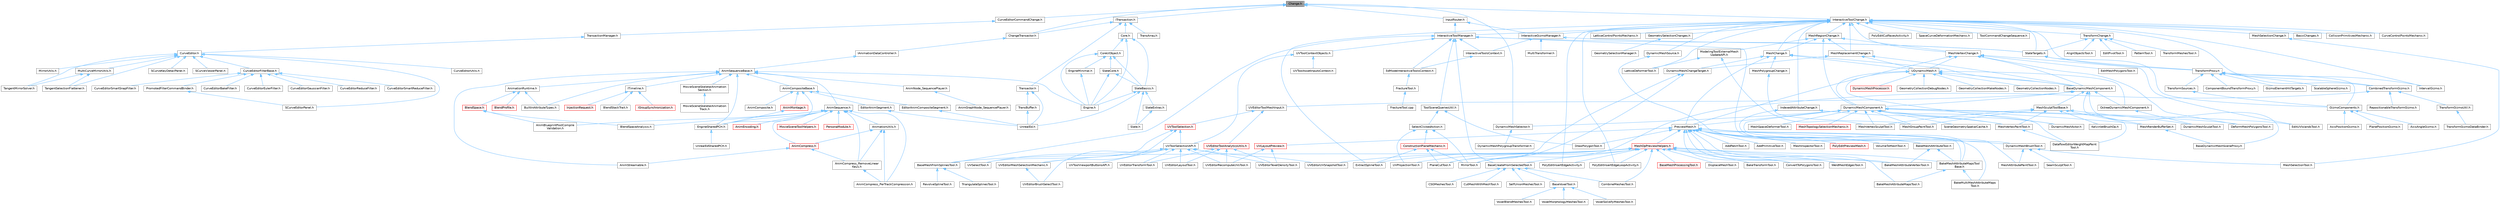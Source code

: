 digraph "Change.h"
{
 // INTERACTIVE_SVG=YES
 // LATEX_PDF_SIZE
  bgcolor="transparent";
  edge [fontname=Helvetica,fontsize=10,labelfontname=Helvetica,labelfontsize=10];
  node [fontname=Helvetica,fontsize=10,shape=box,height=0.2,width=0.4];
  Node1 [id="Node000001",label="Change.h",height=0.2,width=0.4,color="gray40", fillcolor="grey60", style="filled", fontcolor="black",tooltip=" "];
  Node1 -> Node2 [id="edge1_Node000001_Node000002",dir="back",color="steelblue1",style="solid",tooltip=" "];
  Node2 [id="Node000002",label="ChangeTransactor.h",height=0.2,width=0.4,color="grey40", fillcolor="white", style="filled",URL="$d6/da1/ChangeTransactor_8h.html",tooltip=" "];
  Node2 -> Node3 [id="edge2_Node000002_Node000003",dir="back",color="steelblue1",style="solid",tooltip=" "];
  Node3 [id="Node000003",label="IAnimationDataController.h",height=0.2,width=0.4,color="grey40", fillcolor="white", style="filled",URL="$df/d22/IAnimationDataController_8h.html",tooltip=" "];
  Node3 -> Node4 [id="edge3_Node000003_Node000004",dir="back",color="steelblue1",style="solid",tooltip=" "];
  Node4 [id="Node000004",label="AnimSequenceBase.h",height=0.2,width=0.4,color="grey40", fillcolor="white", style="filled",URL="$db/d58/AnimSequenceBase_8h.html",tooltip=" "];
  Node4 -> Node5 [id="edge4_Node000004_Node000005",dir="back",color="steelblue1",style="solid",tooltip=" "];
  Node5 [id="Node000005",label="AnimCompositeBase.h",height=0.2,width=0.4,color="grey40", fillcolor="white", style="filled",URL="$de/dc9/AnimCompositeBase_8h.html",tooltip=" "];
  Node5 -> Node6 [id="edge5_Node000005_Node000006",dir="back",color="steelblue1",style="solid",tooltip=" "];
  Node6 [id="Node000006",label="AnimComposite.h",height=0.2,width=0.4,color="grey40", fillcolor="white", style="filled",URL="$d9/d4e/AnimComposite_8h.html",tooltip=" "];
  Node5 -> Node7 [id="edge6_Node000005_Node000007",dir="back",color="steelblue1",style="solid",tooltip=" "];
  Node7 [id="Node000007",label="AnimMontage.h",height=0.2,width=0.4,color="red", fillcolor="#FFF0F0", style="filled",URL="$d2/da0/AnimMontage_8h.html",tooltip=" "];
  Node7 -> Node15 [id="edge7_Node000007_Node000015",dir="back",color="steelblue1",style="solid",tooltip=" "];
  Node15 [id="Node000015",label="EngineSharedPCH.h",height=0.2,width=0.4,color="grey40", fillcolor="white", style="filled",URL="$dc/dbb/EngineSharedPCH_8h.html",tooltip=" "];
  Node15 -> Node16 [id="edge8_Node000015_Node000016",dir="back",color="steelblue1",style="solid",tooltip=" "];
  Node16 [id="Node000016",label="UnrealEdSharedPCH.h",height=0.2,width=0.4,color="grey40", fillcolor="white", style="filled",URL="$d1/de6/UnrealEdSharedPCH_8h.html",tooltip=" "];
  Node5 -> Node17 [id="edge9_Node000005_Node000017",dir="back",color="steelblue1",style="solid",tooltip=" "];
  Node17 [id="Node000017",label="EditorAnimCompositeSegment.h",height=0.2,width=0.4,color="grey40", fillcolor="white", style="filled",URL="$d1/d66/EditorAnimCompositeSegment_8h.html",tooltip=" "];
  Node17 -> Node14 [id="edge10_Node000017_Node000014",dir="back",color="steelblue1",style="solid",tooltip=" "];
  Node14 [id="Node000014",label="UnrealEd.h",height=0.2,width=0.4,color="grey40", fillcolor="white", style="filled",URL="$d2/d5f/UnrealEd_8h.html",tooltip=" "];
  Node5 -> Node18 [id="edge11_Node000005_Node000018",dir="back",color="steelblue1",style="solid",tooltip=" "];
  Node18 [id="Node000018",label="EditorAnimSegment.h",height=0.2,width=0.4,color="grey40", fillcolor="white", style="filled",URL="$d1/d6d/EditorAnimSegment_8h.html",tooltip=" "];
  Node18 -> Node14 [id="edge12_Node000018_Node000014",dir="back",color="steelblue1",style="solid",tooltip=" "];
  Node5 -> Node15 [id="edge13_Node000005_Node000015",dir="back",color="steelblue1",style="solid",tooltip=" "];
  Node4 -> Node19 [id="edge14_Node000004_Node000019",dir="back",color="steelblue1",style="solid",tooltip=" "];
  Node19 [id="Node000019",label="AnimNode_SequencePlayer.h",height=0.2,width=0.4,color="grey40", fillcolor="white", style="filled",URL="$d6/d7e/AnimNode__SequencePlayer_8h.html",tooltip=" "];
  Node19 -> Node20 [id="edge15_Node000019_Node000020",dir="back",color="steelblue1",style="solid",tooltip=" "];
  Node20 [id="Node000020",label="AnimGraphNode_SequencePlayer.h",height=0.2,width=0.4,color="grey40", fillcolor="white", style="filled",URL="$d2/d91/AnimGraphNode__SequencePlayer_8h.html",tooltip=" "];
  Node4 -> Node21 [id="edge16_Node000004_Node000021",dir="back",color="steelblue1",style="solid",tooltip=" "];
  Node21 [id="Node000021",label="AnimSequence.h",height=0.2,width=0.4,color="grey40", fillcolor="white", style="filled",URL="$d0/d8a/AnimSequence_8h.html",tooltip=" "];
  Node21 -> Node22 [id="edge17_Node000021_Node000022",dir="back",color="steelblue1",style="solid",tooltip=" "];
  Node22 [id="Node000022",label="AnimBlueprintPostCompile\lValidation.h",height=0.2,width=0.4,color="grey40", fillcolor="white", style="filled",URL="$de/d1b/AnimBlueprintPostCompileValidation_8h.html",tooltip=" "];
  Node21 -> Node23 [id="edge18_Node000021_Node000023",dir="back",color="steelblue1",style="solid",tooltip=" "];
  Node23 [id="Node000023",label="AnimCompress.h",height=0.2,width=0.4,color="red", fillcolor="#FFF0F0", style="filled",URL="$dd/d6d/AnimCompress_8h.html",tooltip=" "];
  Node23 -> Node27 [id="edge19_Node000023_Node000027",dir="back",color="steelblue1",style="solid",tooltip=" "];
  Node27 [id="Node000027",label="AnimCompress_RemoveLinear\lKeys.h",height=0.2,width=0.4,color="grey40", fillcolor="white", style="filled",URL="$d1/d0a/AnimCompress__RemoveLinearKeys_8h.html",tooltip=" "];
  Node27 -> Node28 [id="edge20_Node000027_Node000028",dir="back",color="steelblue1",style="solid",tooltip=" "];
  Node28 [id="Node000028",label="AnimCompress_PerTrackCompression.h",height=0.2,width=0.4,color="grey40", fillcolor="white", style="filled",URL="$d1/d22/AnimCompress__PerTrackCompression_8h.html",tooltip=" "];
  Node23 -> Node30 [id="edge21_Node000023_Node000030",dir="back",color="steelblue1",style="solid",tooltip=" "];
  Node30 [id="Node000030",label="AnimStreamable.h",height=0.2,width=0.4,color="grey40", fillcolor="white", style="filled",URL="$d1/d46/AnimStreamable_8h.html",tooltip=" "];
  Node21 -> Node28 [id="edge22_Node000021_Node000028",dir="back",color="steelblue1",style="solid",tooltip=" "];
  Node21 -> Node27 [id="edge23_Node000021_Node000027",dir="back",color="steelblue1",style="solid",tooltip=" "];
  Node21 -> Node31 [id="edge24_Node000021_Node000031",dir="back",color="steelblue1",style="solid",tooltip=" "];
  Node31 [id="Node000031",label="AnimEncoding.h",height=0.2,width=0.4,color="red", fillcolor="#FFF0F0", style="filled",URL="$d9/dfd/AnimEncoding_8h.html",tooltip=" "];
  Node21 -> Node37 [id="edge25_Node000021_Node000037",dir="back",color="steelblue1",style="solid",tooltip=" "];
  Node37 [id="Node000037",label="AnimationUtils.h",height=0.2,width=0.4,color="grey40", fillcolor="white", style="filled",URL="$d6/db6/AnimationUtils_8h.html",tooltip=" "];
  Node37 -> Node23 [id="edge26_Node000037_Node000023",dir="back",color="steelblue1",style="solid",tooltip=" "];
  Node37 -> Node28 [id="edge27_Node000037_Node000028",dir="back",color="steelblue1",style="solid",tooltip=" "];
  Node37 -> Node27 [id="edge28_Node000037_Node000027",dir="back",color="steelblue1",style="solid",tooltip=" "];
  Node21 -> Node38 [id="edge29_Node000021_Node000038",dir="back",color="steelblue1",style="solid",tooltip=" "];
  Node38 [id="Node000038",label="BlendSpaceAnalysis.h",height=0.2,width=0.4,color="grey40", fillcolor="white", style="filled",URL="$d7/daf/BlendSpaceAnalysis_8h.html",tooltip=" "];
  Node21 -> Node15 [id="edge30_Node000021_Node000015",dir="back",color="steelblue1",style="solid",tooltip=" "];
  Node21 -> Node39 [id="edge31_Node000021_Node000039",dir="back",color="steelblue1",style="solid",tooltip=" "];
  Node39 [id="Node000039",label="MovieSceneToolHelpers.h",height=0.2,width=0.4,color="red", fillcolor="#FFF0F0", style="filled",URL="$d4/d0e/MovieSceneToolHelpers_8h.html",tooltip=" "];
  Node21 -> Node44 [id="edge32_Node000021_Node000044",dir="back",color="steelblue1",style="solid",tooltip=" "];
  Node44 [id="Node000044",label="PersonaModule.h",height=0.2,width=0.4,color="red", fillcolor="#FFF0F0", style="filled",URL="$de/d74/PersonaModule_8h.html",tooltip=" "];
  Node4 -> Node30 [id="edge33_Node000004_Node000030",dir="back",color="steelblue1",style="solid",tooltip=" "];
  Node4 -> Node46 [id="edge34_Node000004_Node000046",dir="back",color="steelblue1",style="solid",tooltip=" "];
  Node46 [id="Node000046",label="AnimationRuntime.h",height=0.2,width=0.4,color="grey40", fillcolor="white", style="filled",URL="$da/d93/AnimationRuntime_8h.html",tooltip=" "];
  Node46 -> Node47 [id="edge35_Node000046_Node000047",dir="back",color="steelblue1",style="solid",tooltip=" "];
  Node47 [id="Node000047",label="BlendProfile.h",height=0.2,width=0.4,color="red", fillcolor="#FFF0F0", style="filled",URL="$d6/d9c/BlendProfile_8h.html",tooltip=" "];
  Node46 -> Node158 [id="edge36_Node000046_Node000158",dir="back",color="steelblue1",style="solid",tooltip=" "];
  Node158 [id="Node000158",label="BlendSpace.h",height=0.2,width=0.4,color="red", fillcolor="#FFF0F0", style="filled",URL="$d7/d9b/BlendSpace_8h.html",tooltip=" "];
  Node158 -> Node22 [id="edge37_Node000158_Node000022",dir="back",color="steelblue1",style="solid",tooltip=" "];
  Node158 -> Node38 [id="edge38_Node000158_Node000038",dir="back",color="steelblue1",style="solid",tooltip=" "];
  Node46 -> Node162 [id="edge39_Node000046_Node000162",dir="back",color="steelblue1",style="solid",tooltip=" "];
  Node162 [id="Node000162",label="BuiltInAttributeTypes.h",height=0.2,width=0.4,color="grey40", fillcolor="white", style="filled",URL="$dc/dd0/BuiltInAttributeTypes_8h.html",tooltip=" "];
  Node4 -> Node162 [id="edge40_Node000004_Node000162",dir="back",color="steelblue1",style="solid",tooltip=" "];
  Node4 -> Node12 [id="edge41_Node000004_Node000012",dir="back",color="steelblue1",style="solid",tooltip=" "];
  Node12 [id="Node000012",label="Engine.h",height=0.2,width=0.4,color="grey40", fillcolor="white", style="filled",URL="$d1/d34/Public_2Engine_8h.html",tooltip=" "];
  Node4 -> Node15 [id="edge42_Node000004_Node000015",dir="back",color="steelblue1",style="solid",tooltip=" "];
  Node4 -> Node163 [id="edge43_Node000004_Node000163",dir="back",color="steelblue1",style="solid",tooltip=" "];
  Node163 [id="Node000163",label="ITimeline.h",height=0.2,width=0.4,color="grey40", fillcolor="white", style="filled",URL="$d9/d1c/ITimeline_8h.html",tooltip=" "];
  Node163 -> Node157 [id="edge44_Node000163_Node000157",dir="back",color="steelblue1",style="solid",tooltip=" "];
  Node157 [id="Node000157",label="BlendStackTrait.h",height=0.2,width=0.4,color="grey40", fillcolor="white", style="filled",URL="$dd/dc9/BlendStackTrait_8h.html",tooltip=" "];
  Node163 -> Node164 [id="edge45_Node000163_Node000164",dir="back",color="steelblue1",style="solid",tooltip=" "];
  Node164 [id="Node000164",label="IGroupSynchronization.h",height=0.2,width=0.4,color="red", fillcolor="#FFF0F0", style="filled",URL="$d0/dea/IGroupSynchronization_8h.html",tooltip=" "];
  Node163 -> Node166 [id="edge46_Node000163_Node000166",dir="back",color="steelblue1",style="solid",tooltip=" "];
  Node166 [id="Node000166",label="InjectionRequest.h",height=0.2,width=0.4,color="red", fillcolor="#FFF0F0", style="filled",URL="$df/d85/InjectionRequest_8h.html",tooltip=" "];
  Node4 -> Node170 [id="edge47_Node000004_Node000170",dir="back",color="steelblue1",style="solid",tooltip=" "];
  Node170 [id="Node000170",label="MovieSceneSkeletalAnimation\lSection.h",height=0.2,width=0.4,color="grey40", fillcolor="white", style="filled",URL="$de/d52/MovieSceneSkeletalAnimationSection_8h.html",tooltip=" "];
  Node170 -> Node171 [id="edge48_Node000170_Node000171",dir="back",color="steelblue1",style="solid",tooltip=" "];
  Node171 [id="Node000171",label="MovieSceneSkeletalAnimation\lTrack.h",height=0.2,width=0.4,color="grey40", fillcolor="white", style="filled",URL="$d1/dcb/MovieSceneSkeletalAnimationTrack_8h.html",tooltip=" "];
  Node1 -> Node172 [id="edge49_Node000001_Node000172",dir="back",color="steelblue1",style="solid",tooltip=" "];
  Node172 [id="Node000172",label="CurveEditorCommandChange.h",height=0.2,width=0.4,color="grey40", fillcolor="white", style="filled",URL="$d4/d4f/CurveEditorCommandChange_8h.html",tooltip=" "];
  Node172 -> Node173 [id="edge50_Node000172_Node000173",dir="back",color="steelblue1",style="solid",tooltip=" "];
  Node173 [id="Node000173",label="TransactionManager.h",height=0.2,width=0.4,color="grey40", fillcolor="white", style="filled",URL="$d0/dbd/TransactionManager_8h.html",tooltip=" "];
  Node173 -> Node174 [id="edge51_Node000173_Node000174",dir="back",color="steelblue1",style="solid",tooltip=" "];
  Node174 [id="Node000174",label="CurveEditor.h",height=0.2,width=0.4,color="grey40", fillcolor="white", style="filled",URL="$d1/d27/CurveEditor_8h.html",tooltip=" "];
  Node174 -> Node175 [id="edge52_Node000174_Node000175",dir="back",color="steelblue1",style="solid",tooltip=" "];
  Node175 [id="Node000175",label="CurveEditorFilterBase.h",height=0.2,width=0.4,color="grey40", fillcolor="white", style="filled",URL="$d9/d6a/CurveEditorFilterBase_8h.html",tooltip=" "];
  Node175 -> Node176 [id="edge53_Node000175_Node000176",dir="back",color="steelblue1",style="solid",tooltip=" "];
  Node176 [id="Node000176",label="CurveEditorBakeFilter.h",height=0.2,width=0.4,color="grey40", fillcolor="white", style="filled",URL="$dd/d47/CurveEditorBakeFilter_8h.html",tooltip=" "];
  Node175 -> Node177 [id="edge54_Node000175_Node000177",dir="back",color="steelblue1",style="solid",tooltip=" "];
  Node177 [id="Node000177",label="CurveEditorEulerFilter.h",height=0.2,width=0.4,color="grey40", fillcolor="white", style="filled",URL="$d1/d0e/CurveEditorEulerFilter_8h.html",tooltip=" "];
  Node175 -> Node178 [id="edge55_Node000175_Node000178",dir="back",color="steelblue1",style="solid",tooltip=" "];
  Node178 [id="Node000178",label="CurveEditorGaussianFilter.h",height=0.2,width=0.4,color="grey40", fillcolor="white", style="filled",URL="$d1/de6/CurveEditorGaussianFilter_8h.html",tooltip=" "];
  Node175 -> Node179 [id="edge56_Node000175_Node000179",dir="back",color="steelblue1",style="solid",tooltip=" "];
  Node179 [id="Node000179",label="CurveEditorReduceFilter.h",height=0.2,width=0.4,color="grey40", fillcolor="white", style="filled",URL="$d4/d9f/CurveEditorReduceFilter_8h.html",tooltip=" "];
  Node175 -> Node180 [id="edge57_Node000175_Node000180",dir="back",color="steelblue1",style="solid",tooltip=" "];
  Node180 [id="Node000180",label="CurveEditorSmartReduceFilter.h",height=0.2,width=0.4,color="grey40", fillcolor="white", style="filled",URL="$d9/d5a/CurveEditorSmartReduceFilter_8h.html",tooltip=" "];
  Node175 -> Node181 [id="edge58_Node000175_Node000181",dir="back",color="steelblue1",style="solid",tooltip=" "];
  Node181 [id="Node000181",label="CurveEditorSmartSnapFilter.h",height=0.2,width=0.4,color="grey40", fillcolor="white", style="filled",URL="$d1/dfb/CurveEditorSmartSnapFilter_8h.html",tooltip=" "];
  Node175 -> Node182 [id="edge59_Node000175_Node000182",dir="back",color="steelblue1",style="solid",tooltip=" "];
  Node182 [id="Node000182",label="PromotedFilterCommandBinder.h",height=0.2,width=0.4,color="grey40", fillcolor="white", style="filled",URL="$da/d3b/PromotedFilterCommandBinder_8h.html",tooltip=" "];
  Node182 -> Node183 [id="edge60_Node000182_Node000183",dir="back",color="steelblue1",style="solid",tooltip=" "];
  Node183 [id="Node000183",label="SCurveEditorPanel.h",height=0.2,width=0.4,color="grey40", fillcolor="white", style="filled",URL="$db/d60/SCurveEditorPanel_8h.html",tooltip=" "];
  Node174 -> Node184 [id="edge61_Node000174_Node000184",dir="back",color="steelblue1",style="solid",tooltip=" "];
  Node184 [id="Node000184",label="CurveEditorUtils.h",height=0.2,width=0.4,color="grey40", fillcolor="white", style="filled",URL="$d3/d81/CurveEditorUtils_8h.html",tooltip=" "];
  Node174 -> Node185 [id="edge62_Node000174_Node000185",dir="back",color="steelblue1",style="solid",tooltip=" "];
  Node185 [id="Node000185",label="MirrorUtils.h",height=0.2,width=0.4,color="grey40", fillcolor="white", style="filled",URL="$da/d75/MirrorUtils_8h.html",tooltip=" "];
  Node174 -> Node186 [id="edge63_Node000174_Node000186",dir="back",color="steelblue1",style="solid",tooltip=" "];
  Node186 [id="Node000186",label="MultiCurveMirrorUtils.h",height=0.2,width=0.4,color="grey40", fillcolor="white", style="filled",URL="$da/d1b/MultiCurveMirrorUtils_8h.html",tooltip=" "];
  Node186 -> Node187 [id="edge64_Node000186_Node000187",dir="back",color="steelblue1",style="solid",tooltip=" "];
  Node187 [id="Node000187",label="TangentMirrorSolver.h",height=0.2,width=0.4,color="grey40", fillcolor="white", style="filled",URL="$dc/dea/TangentMirrorSolver_8h.html",tooltip=" "];
  Node186 -> Node188 [id="edge65_Node000186_Node000188",dir="back",color="steelblue1",style="solid",tooltip=" "];
  Node188 [id="Node000188",label="TangentSelectionFlattener.h",height=0.2,width=0.4,color="grey40", fillcolor="white", style="filled",URL="$d7/dd8/TangentSelectionFlattener_8h.html",tooltip=" "];
  Node174 -> Node183 [id="edge66_Node000174_Node000183",dir="back",color="steelblue1",style="solid",tooltip=" "];
  Node174 -> Node189 [id="edge67_Node000174_Node000189",dir="back",color="steelblue1",style="solid",tooltip=" "];
  Node189 [id="Node000189",label="SCurveKeyDetailPanel.h",height=0.2,width=0.4,color="grey40", fillcolor="white", style="filled",URL="$d9/d1c/SCurveKeyDetailPanel_8h.html",tooltip=" "];
  Node174 -> Node190 [id="edge68_Node000174_Node000190",dir="back",color="steelblue1",style="solid",tooltip=" "];
  Node190 [id="Node000190",label="SCurveViewerPanel.h",height=0.2,width=0.4,color="grey40", fillcolor="white", style="filled",URL="$de/d3b/SCurveViewerPanel_8h.html",tooltip=" "];
  Node174 -> Node187 [id="edge69_Node000174_Node000187",dir="back",color="steelblue1",style="solid",tooltip=" "];
  Node174 -> Node188 [id="edge70_Node000174_Node000188",dir="back",color="steelblue1",style="solid",tooltip=" "];
  Node1 -> Node191 [id="edge71_Node000001_Node000191",dir="back",color="steelblue1",style="solid",tooltip=" "];
  Node191 [id="Node000191",label="DynamicMeshSelector.h",height=0.2,width=0.4,color="grey40", fillcolor="white", style="filled",URL="$dc/d01/DynamicMeshSelector_8h.html",tooltip=" "];
  Node191 -> Node192 [id="edge72_Node000191_Node000192",dir="back",color="steelblue1",style="solid",tooltip=" "];
  Node192 [id="Node000192",label="DynamicMeshPolygroupTransformer.h",height=0.2,width=0.4,color="grey40", fillcolor="white", style="filled",URL="$dc/db2/DynamicMeshPolygroupTransformer_8h.html",tooltip=" "];
  Node1 -> Node193 [id="edge73_Node000001_Node000193",dir="back",color="steelblue1",style="solid",tooltip=" "];
  Node193 [id="Node000193",label="ITransaction.h",height=0.2,width=0.4,color="grey40", fillcolor="white", style="filled",URL="$d1/df9/ITransaction_8h.html",tooltip=" "];
  Node193 -> Node2 [id="edge74_Node000193_Node000002",dir="back",color="steelblue1",style="solid",tooltip=" "];
  Node193 -> Node194 [id="edge75_Node000193_Node000194",dir="back",color="steelblue1",style="solid",tooltip=" "];
  Node194 [id="Node000194",label="Core.h",height=0.2,width=0.4,color="grey40", fillcolor="white", style="filled",URL="$d6/dd7/Core_8h.html",tooltip=" "];
  Node194 -> Node195 [id="edge76_Node000194_Node000195",dir="back",color="steelblue1",style="solid",tooltip=" "];
  Node195 [id="Node000195",label="CoreUObject.h",height=0.2,width=0.4,color="grey40", fillcolor="white", style="filled",URL="$d0/ded/CoreUObject_8h.html",tooltip=" "];
  Node195 -> Node12 [id="edge77_Node000195_Node000012",dir="back",color="steelblue1",style="solid",tooltip=" "];
  Node195 -> Node11 [id="edge78_Node000195_Node000011",dir="back",color="steelblue1",style="solid",tooltip=" "];
  Node11 [id="Node000011",label="EngineMinimal.h",height=0.2,width=0.4,color="grey40", fillcolor="white", style="filled",URL="$d0/d2c/EngineMinimal_8h.html",tooltip=" "];
  Node11 -> Node12 [id="edge79_Node000011_Node000012",dir="back",color="steelblue1",style="solid",tooltip=" "];
  Node195 -> Node196 [id="edge80_Node000195_Node000196",dir="back",color="steelblue1",style="solid",tooltip=" "];
  Node196 [id="Node000196",label="SlateBasics.h",height=0.2,width=0.4,color="grey40", fillcolor="white", style="filled",URL="$da/d2f/SlateBasics_8h.html",tooltip=" "];
  Node196 -> Node12 [id="edge81_Node000196_Node000012",dir="back",color="steelblue1",style="solid",tooltip=" "];
  Node196 -> Node197 [id="edge82_Node000196_Node000197",dir="back",color="steelblue1",style="solid",tooltip=" "];
  Node197 [id="Node000197",label="Slate.h",height=0.2,width=0.4,color="grey40", fillcolor="white", style="filled",URL="$d2/dc0/Slate_8h.html",tooltip=" "];
  Node196 -> Node198 [id="edge83_Node000196_Node000198",dir="back",color="steelblue1",style="solid",tooltip=" "];
  Node198 [id="Node000198",label="SlateExtras.h",height=0.2,width=0.4,color="grey40", fillcolor="white", style="filled",URL="$d8/dec/SlateExtras_8h.html",tooltip=" "];
  Node198 -> Node197 [id="edge84_Node000198_Node000197",dir="back",color="steelblue1",style="solid",tooltip=" "];
  Node196 -> Node14 [id="edge85_Node000196_Node000014",dir="back",color="steelblue1",style="solid",tooltip=" "];
  Node195 -> Node199 [id="edge86_Node000195_Node000199",dir="back",color="steelblue1",style="solid",tooltip=" "];
  Node199 [id="Node000199",label="SlateCore.h",height=0.2,width=0.4,color="grey40", fillcolor="white", style="filled",URL="$dc/d03/SlateCore_8h.html",tooltip=" "];
  Node199 -> Node12 [id="edge87_Node000199_Node000012",dir="back",color="steelblue1",style="solid",tooltip=" "];
  Node199 -> Node196 [id="edge88_Node000199_Node000196",dir="back",color="steelblue1",style="solid",tooltip=" "];
  Node194 -> Node12 [id="edge89_Node000194_Node000012",dir="back",color="steelblue1",style="solid",tooltip=" "];
  Node194 -> Node196 [id="edge90_Node000194_Node000196",dir="back",color="steelblue1",style="solid",tooltip=" "];
  Node193 -> Node200 [id="edge91_Node000193_Node000200",dir="back",color="steelblue1",style="solid",tooltip=" "];
  Node200 [id="Node000200",label="TransArray.h",height=0.2,width=0.4,color="grey40", fillcolor="white", style="filled",URL="$d2/d2b/TransArray_8h.html",tooltip=" "];
  Node193 -> Node201 [id="edge92_Node000193_Node000201",dir="back",color="steelblue1",style="solid",tooltip=" "];
  Node201 [id="Node000201",label="Transactor.h",height=0.2,width=0.4,color="grey40", fillcolor="white", style="filled",URL="$d1/d5b/Transactor_8h.html",tooltip=" "];
  Node201 -> Node202 [id="edge93_Node000201_Node000202",dir="back",color="steelblue1",style="solid",tooltip=" "];
  Node202 [id="Node000202",label="TransBuffer.h",height=0.2,width=0.4,color="grey40", fillcolor="white", style="filled",URL="$d1/d4c/TransBuffer_8h.html",tooltip=" "];
  Node202 -> Node14 [id="edge94_Node000202_Node000014",dir="back",color="steelblue1",style="solid",tooltip=" "];
  Node201 -> Node14 [id="edge95_Node000201_Node000014",dir="back",color="steelblue1",style="solid",tooltip=" "];
  Node1 -> Node203 [id="edge96_Node000001_Node000203",dir="back",color="steelblue1",style="solid",tooltip=" "];
  Node203 [id="Node000203",label="InputRouter.h",height=0.2,width=0.4,color="grey40", fillcolor="white", style="filled",URL="$d8/d82/InputRouter_8h.html",tooltip=" "];
  Node203 -> Node204 [id="edge97_Node000203_Node000204",dir="back",color="steelblue1",style="solid",tooltip=" "];
  Node204 [id="Node000204",label="InteractiveGizmoManager.h",height=0.2,width=0.4,color="grey40", fillcolor="white", style="filled",URL="$d2/d8a/InteractiveGizmoManager_8h.html",tooltip=" "];
  Node204 -> Node205 [id="edge98_Node000204_Node000205",dir="back",color="steelblue1",style="solid",tooltip=" "];
  Node205 [id="Node000205",label="InteractiveToolsContext.h",height=0.2,width=0.4,color="grey40", fillcolor="white", style="filled",URL="$d2/dfe/InteractiveToolsContext_8h.html",tooltip=" "];
  Node205 -> Node206 [id="edge99_Node000205_Node000206",dir="back",color="steelblue1",style="solid",tooltip=" "];
  Node206 [id="Node000206",label="EdModeInteractiveToolsContext.h",height=0.2,width=0.4,color="grey40", fillcolor="white", style="filled",URL="$d7/da4/EdModeInteractiveToolsContext_8h.html",tooltip=" "];
  Node206 -> Node207 [id="edge100_Node000206_Node000207",dir="back",color="steelblue1",style="solid",tooltip=" "];
  Node207 [id="Node000207",label="FractureTool.h",height=0.2,width=0.4,color="grey40", fillcolor="white", style="filled",URL="$d4/d30/FractureTool_8h.html",tooltip=" "];
  Node207 -> Node208 [id="edge101_Node000207_Node000208",dir="back",color="steelblue1",style="solid",tooltip=" "];
  Node208 [id="Node000208",label="FractureTool.cpp",height=0.2,width=0.4,color="grey40", fillcolor="white", style="filled",URL="$dc/d9a/FractureTool_8cpp.html",tooltip=" "];
  Node204 -> Node209 [id="edge102_Node000204_Node000209",dir="back",color="steelblue1",style="solid",tooltip=" "];
  Node209 [id="Node000209",label="MultiTransformer.h",height=0.2,width=0.4,color="grey40", fillcolor="white", style="filled",URL="$d1/d6f/MultiTransformer_8h.html",tooltip=" "];
  Node204 -> Node210 [id="edge103_Node000204_Node000210",dir="back",color="steelblue1",style="solid",tooltip=" "];
  Node210 [id="Node000210",label="StateTargets.h",height=0.2,width=0.4,color="grey40", fillcolor="white", style="filled",URL="$de/d0d/StateTargets_8h.html",tooltip=" "];
  Node210 -> Node211 [id="edge104_Node000210_Node000211",dir="back",color="steelblue1",style="solid",tooltip=" "];
  Node211 [id="Node000211",label="GizmoComponents.h",height=0.2,width=0.4,color="grey40", fillcolor="white", style="filled",URL="$d9/d96/GizmoComponents_8h.html",tooltip=" "];
  Node211 -> Node212 [id="edge105_Node000211_Node000212",dir="back",color="steelblue1",style="solid",tooltip=" "];
  Node212 [id="Node000212",label="AxisAngleGizmo.h",height=0.2,width=0.4,color="grey40", fillcolor="white", style="filled",URL="$d1/d0b/AxisAngleGizmo_8h.html",tooltip=" "];
  Node211 -> Node213 [id="edge106_Node000211_Node000213",dir="back",color="steelblue1",style="solid",tooltip=" "];
  Node213 [id="Node000213",label="AxisPositionGizmo.h",height=0.2,width=0.4,color="grey40", fillcolor="white", style="filled",URL="$d1/d25/AxisPositionGizmo_8h.html",tooltip=" "];
  Node211 -> Node214 [id="edge107_Node000211_Node000214",dir="back",color="steelblue1",style="solid",tooltip=" "];
  Node214 [id="Node000214",label="PlanePositionGizmo.h",height=0.2,width=0.4,color="grey40", fillcolor="white", style="filled",URL="$d0/df0/PlanePositionGizmo_8h.html",tooltip=" "];
  Node210 -> Node215 [id="edge108_Node000210_Node000215",dir="back",color="steelblue1",style="solid",tooltip=" "];
  Node215 [id="Node000215",label="TransformProxy.h",height=0.2,width=0.4,color="grey40", fillcolor="white", style="filled",URL="$dc/d4e/TransformProxy_8h.html",tooltip=" "];
  Node215 -> Node216 [id="edge109_Node000215_Node000216",dir="back",color="steelblue1",style="solid",tooltip=" "];
  Node216 [id="Node000216",label="CombinedTransformGizmo.h",height=0.2,width=0.4,color="grey40", fillcolor="white", style="filled",URL="$d4/d67/CombinedTransformGizmo_8h.html",tooltip=" "];
  Node216 -> Node217 [id="edge110_Node000216_Node000217",dir="back",color="steelblue1",style="solid",tooltip=" "];
  Node217 [id="Node000217",label="MirrorTool.h",height=0.2,width=0.4,color="grey40", fillcolor="white", style="filled",URL="$d3/dc9/MirrorTool_8h.html",tooltip=" "];
  Node216 -> Node218 [id="edge111_Node000216_Node000218",dir="back",color="steelblue1",style="solid",tooltip=" "];
  Node218 [id="Node000218",label="RepositionableTransformGizmo.h",height=0.2,width=0.4,color="grey40", fillcolor="white", style="filled",URL="$da/da6/RepositionableTransformGizmo_8h.html",tooltip=" "];
  Node216 -> Node219 [id="edge112_Node000216_Node000219",dir="back",color="steelblue1",style="solid",tooltip=" "];
  Node219 [id="Node000219",label="TransformGizmoUtil.h",height=0.2,width=0.4,color="grey40", fillcolor="white", style="filled",URL="$d8/d1a/TransformGizmoUtil_8h.html",tooltip=" "];
  Node219 -> Node220 [id="edge113_Node000219_Node000220",dir="back",color="steelblue1",style="solid",tooltip=" "];
  Node220 [id="Node000220",label="TransformGizmoDataBinder.h",height=0.2,width=0.4,color="grey40", fillcolor="white", style="filled",URL="$dd/ddf/TransformGizmoDataBinder_8h.html",tooltip=" "];
  Node215 -> Node221 [id="edge114_Node000215_Node000221",dir="back",color="steelblue1",style="solid",tooltip=" "];
  Node221 [id="Node000221",label="ComponentBoundTransformProxy.h",height=0.2,width=0.4,color="grey40", fillcolor="white", style="filled",URL="$db/dd2/ComponentBoundTransformProxy_8h.html",tooltip=" "];
  Node215 -> Node211 [id="edge115_Node000215_Node000211",dir="back",color="steelblue1",style="solid",tooltip=" "];
  Node215 -> Node222 [id="edge116_Node000215_Node000222",dir="back",color="steelblue1",style="solid",tooltip=" "];
  Node222 [id="Node000222",label="GizmoElementHitTargets.h",height=0.2,width=0.4,color="grey40", fillcolor="white", style="filled",URL="$da/d23/GizmoElementHitTargets_8h.html",tooltip=" "];
  Node215 -> Node223 [id="edge117_Node000215_Node000223",dir="back",color="steelblue1",style="solid",tooltip=" "];
  Node223 [id="Node000223",label="IntervalGizmo.h",height=0.2,width=0.4,color="grey40", fillcolor="white", style="filled",URL="$d6/d84/IntervalGizmo_8h.html",tooltip=" "];
  Node215 -> Node224 [id="edge118_Node000215_Node000224",dir="back",color="steelblue1",style="solid",tooltip=" "];
  Node224 [id="Node000224",label="ScalableSphereGizmo.h",height=0.2,width=0.4,color="grey40", fillcolor="white", style="filled",URL="$de/d8e/ScalableSphereGizmo_8h.html",tooltip=" "];
  Node215 -> Node225 [id="edge119_Node000215_Node000225",dir="back",color="steelblue1",style="solid",tooltip=" "];
  Node225 [id="Node000225",label="TransformSources.h",height=0.2,width=0.4,color="grey40", fillcolor="white", style="filled",URL="$d3/ddb/TransformSources_8h.html",tooltip=" "];
  Node225 -> Node211 [id="edge120_Node000225_Node000211",dir="back",color="steelblue1",style="solid",tooltip=" "];
  Node203 -> Node226 [id="edge121_Node000203_Node000226",dir="back",color="steelblue1",style="solid",tooltip=" "];
  Node226 [id="Node000226",label="InteractiveToolManager.h",height=0.2,width=0.4,color="grey40", fillcolor="white", style="filled",URL="$d0/d23/InteractiveToolManager_8h.html",tooltip=" "];
  Node226 -> Node227 [id="edge122_Node000226_Node000227",dir="back",color="steelblue1",style="solid",tooltip=" "];
  Node227 [id="Node000227",label="BakeMeshAttributeMapsTool\lBase.h",height=0.2,width=0.4,color="grey40", fillcolor="white", style="filled",URL="$dc/d68/BakeMeshAttributeMapsToolBase_8h.html",tooltip=" "];
  Node227 -> Node228 [id="edge123_Node000227_Node000228",dir="back",color="steelblue1",style="solid",tooltip=" "];
  Node228 [id="Node000228",label="BakeMeshAttributeMapsTool.h",height=0.2,width=0.4,color="grey40", fillcolor="white", style="filled",URL="$d8/d14/BakeMeshAttributeMapsTool_8h.html",tooltip=" "];
  Node227 -> Node229 [id="edge124_Node000227_Node000229",dir="back",color="steelblue1",style="solid",tooltip=" "];
  Node229 [id="Node000229",label="BakeMultiMeshAttributeMaps\lTool.h",height=0.2,width=0.4,color="grey40", fillcolor="white", style="filled",URL="$d7/d65/BakeMultiMeshAttributeMapsTool_8h.html",tooltip=" "];
  Node226 -> Node230 [id="edge125_Node000226_Node000230",dir="back",color="steelblue1",style="solid",tooltip=" "];
  Node230 [id="Node000230",label="BaseCreateFromSelectedTool.h",height=0.2,width=0.4,color="grey40", fillcolor="white", style="filled",URL="$de/dc7/BaseCreateFromSelectedTool_8h.html",tooltip=" "];
  Node230 -> Node231 [id="edge126_Node000230_Node000231",dir="back",color="steelblue1",style="solid",tooltip=" "];
  Node231 [id="Node000231",label="BaseVoxelTool.h",height=0.2,width=0.4,color="grey40", fillcolor="white", style="filled",URL="$db/d63/BaseVoxelTool_8h.html",tooltip=" "];
  Node231 -> Node232 [id="edge127_Node000231_Node000232",dir="back",color="steelblue1",style="solid",tooltip=" "];
  Node232 [id="Node000232",label="VoxelBlendMeshesTool.h",height=0.2,width=0.4,color="grey40", fillcolor="white", style="filled",URL="$da/d0e/VoxelBlendMeshesTool_8h.html",tooltip=" "];
  Node231 -> Node233 [id="edge128_Node000231_Node000233",dir="back",color="steelblue1",style="solid",tooltip=" "];
  Node233 [id="Node000233",label="VoxelMorphologyMeshesTool.h",height=0.2,width=0.4,color="grey40", fillcolor="white", style="filled",URL="$dc/d30/VoxelMorphologyMeshesTool_8h.html",tooltip=" "];
  Node231 -> Node234 [id="edge129_Node000231_Node000234",dir="back",color="steelblue1",style="solid",tooltip=" "];
  Node234 [id="Node000234",label="VoxelSolidifyMeshesTool.h",height=0.2,width=0.4,color="grey40", fillcolor="white", style="filled",URL="$de/da2/VoxelSolidifyMeshesTool_8h.html",tooltip=" "];
  Node230 -> Node235 [id="edge130_Node000230_Node000235",dir="back",color="steelblue1",style="solid",tooltip=" "];
  Node235 [id="Node000235",label="CSGMeshesTool.h",height=0.2,width=0.4,color="grey40", fillcolor="white", style="filled",URL="$db/dd1/CSGMeshesTool_8h.html",tooltip=" "];
  Node230 -> Node236 [id="edge131_Node000230_Node000236",dir="back",color="steelblue1",style="solid",tooltip=" "];
  Node236 [id="Node000236",label="CombineMeshesTool.h",height=0.2,width=0.4,color="grey40", fillcolor="white", style="filled",URL="$dd/da3/CombineMeshesTool_8h.html",tooltip=" "];
  Node230 -> Node237 [id="edge132_Node000230_Node000237",dir="back",color="steelblue1",style="solid",tooltip=" "];
  Node237 [id="Node000237",label="CutMeshWithMeshTool.h",height=0.2,width=0.4,color="grey40", fillcolor="white", style="filled",URL="$d2/d2c/CutMeshWithMeshTool_8h.html",tooltip=" "];
  Node230 -> Node238 [id="edge133_Node000230_Node000238",dir="back",color="steelblue1",style="solid",tooltip=" "];
  Node238 [id="Node000238",label="SelfUnionMeshesTool.h",height=0.2,width=0.4,color="grey40", fillcolor="white", style="filled",URL="$dc/dad/SelfUnionMeshesTool_8h.html",tooltip=" "];
  Node226 -> Node239 [id="edge134_Node000226_Node000239",dir="back",color="steelblue1",style="solid",tooltip=" "];
  Node239 [id="Node000239",label="BaseMeshFromSplinesTool.h",height=0.2,width=0.4,color="grey40", fillcolor="white", style="filled",URL="$da/d31/BaseMeshFromSplinesTool_8h.html",tooltip=" "];
  Node239 -> Node240 [id="edge135_Node000239_Node000240",dir="back",color="steelblue1",style="solid",tooltip=" "];
  Node240 [id="Node000240",label="RevolveSplineTool.h",height=0.2,width=0.4,color="grey40", fillcolor="white", style="filled",URL="$d3/d36/RevolveSplineTool_8h.html",tooltip=" "];
  Node239 -> Node241 [id="edge136_Node000239_Node000241",dir="back",color="steelblue1",style="solid",tooltip=" "];
  Node241 [id="Node000241",label="TriangulateSplinesTool.h",height=0.2,width=0.4,color="grey40", fillcolor="white", style="filled",URL="$d9/de6/TriangulateSplinesTool_8h.html",tooltip=" "];
  Node226 -> Node206 [id="edge137_Node000226_Node000206",dir="back",color="steelblue1",style="solid",tooltip=" "];
  Node226 -> Node205 [id="edge138_Node000226_Node000205",dir="back",color="steelblue1",style="solid",tooltip=" "];
  Node226 -> Node210 [id="edge139_Node000226_Node000210",dir="back",color="steelblue1",style="solid",tooltip=" "];
  Node226 -> Node242 [id="edge140_Node000226_Node000242",dir="back",color="steelblue1",style="solid",tooltip=" "];
  Node242 [id="Node000242",label="ToolSceneQueriesUtil.h",height=0.2,width=0.4,color="grey40", fillcolor="white", style="filled",URL="$d3/d9c/ToolSceneQueriesUtil_8h.html",tooltip=" "];
  Node242 -> Node243 [id="edge141_Node000242_Node000243",dir="back",color="steelblue1",style="solid",tooltip=" "];
  Node243 [id="Node000243",label="DrawPolygonTool.h",height=0.2,width=0.4,color="grey40", fillcolor="white", style="filled",URL="$d0/d15/DrawPolygonTool_8h.html",tooltip=" "];
  Node242 -> Node244 [id="edge142_Node000242_Node000244",dir="back",color="steelblue1",style="solid",tooltip=" "];
  Node244 [id="Node000244",label="SelectClickedAction.h",height=0.2,width=0.4,color="grey40", fillcolor="white", style="filled",URL="$da/d7c/SelectClickedAction_8h.html",tooltip=" "];
  Node244 -> Node245 [id="edge143_Node000244_Node000245",dir="back",color="steelblue1",style="solid",tooltip=" "];
  Node245 [id="Node000245",label="ConstructionPlaneMechanic.h",height=0.2,width=0.4,color="red", fillcolor="#FFF0F0", style="filled",URL="$dd/dd6/ConstructionPlaneMechanic_8h.html",tooltip=" "];
  Node245 -> Node247 [id="edge144_Node000245_Node000247",dir="back",color="steelblue1",style="solid",tooltip=" "];
  Node247 [id="Node000247",label="ExtractSplineTool.h",height=0.2,width=0.4,color="grey40", fillcolor="white", style="filled",URL="$d3/d4d/ExtractSplineTool_8h.html",tooltip=" "];
  Node245 -> Node217 [id="edge145_Node000245_Node000217",dir="back",color="steelblue1",style="solid",tooltip=" "];
  Node245 -> Node248 [id="edge146_Node000245_Node000248",dir="back",color="steelblue1",style="solid",tooltip=" "];
  Node248 [id="Node000248",label="PlaneCutTool.h",height=0.2,width=0.4,color="grey40", fillcolor="white", style="filled",URL="$dd/def/PlaneCutTool_8h.html",tooltip=" "];
  Node244 -> Node217 [id="edge147_Node000244_Node000217",dir="back",color="steelblue1",style="solid",tooltip=" "];
  Node244 -> Node250 [id="edge148_Node000244_Node000250",dir="back",color="steelblue1",style="solid",tooltip=" "];
  Node250 [id="Node000250",label="UVProjectionTool.h",height=0.2,width=0.4,color="grey40", fillcolor="white", style="filled",URL="$d5/d4f/UVProjectionTool_8h.html",tooltip=" "];
  Node226 -> Node251 [id="edge149_Node000226_Node000251",dir="back",color="steelblue1",style="solid",tooltip=" "];
  Node251 [id="Node000251",label="UVToolContextObjects.h",height=0.2,width=0.4,color="grey40", fillcolor="white", style="filled",URL="$d1/d13/UVToolContextObjects_8h.html",tooltip=" "];
  Node251 -> Node252 [id="edge150_Node000251_Node000252",dir="back",color="steelblue1",style="solid",tooltip=" "];
  Node252 [id="Node000252",label="UVToolAssetInputsContext.h",height=0.2,width=0.4,color="grey40", fillcolor="white", style="filled",URL="$de/d4b/UVToolAssetInputsContext_8h.html",tooltip=" "];
  Node251 -> Node253 [id="edge151_Node000251_Node000253",dir="back",color="steelblue1",style="solid",tooltip=" "];
  Node253 [id="Node000253",label="UVToolSelectionAPI.h",height=0.2,width=0.4,color="grey40", fillcolor="white", style="filled",URL="$d0/d40/UVToolSelectionAPI_8h.html",tooltip=" "];
  Node253 -> Node254 [id="edge152_Node000253_Node000254",dir="back",color="steelblue1",style="solid",tooltip=" "];
  Node254 [id="Node000254",label="UVEditorBrushSelectTool.h",height=0.2,width=0.4,color="grey40", fillcolor="white", style="filled",URL="$dd/d97/UVEditorBrushSelectTool_8h.html",tooltip=" "];
  Node253 -> Node255 [id="edge153_Node000253_Node000255",dir="back",color="steelblue1",style="solid",tooltip=" "];
  Node255 [id="Node000255",label="UVEditorLayoutTool.h",height=0.2,width=0.4,color="grey40", fillcolor="white", style="filled",URL="$d5/dd1/UVEditorLayoutTool_8h.html",tooltip=" "];
  Node253 -> Node256 [id="edge154_Node000253_Node000256",dir="back",color="steelblue1",style="solid",tooltip=" "];
  Node256 [id="Node000256",label="UVEditorMeshSelectionMechanic.h",height=0.2,width=0.4,color="grey40", fillcolor="white", style="filled",URL="$d2/d73/UVEditorMeshSelectionMechanic_8h.html",tooltip=" "];
  Node256 -> Node254 [id="edge155_Node000256_Node000254",dir="back",color="steelblue1",style="solid",tooltip=" "];
  Node253 -> Node257 [id="edge156_Node000253_Node000257",dir="back",color="steelblue1",style="solid",tooltip=" "];
  Node257 [id="Node000257",label="UVEditorRecomputeUVsTool.h",height=0.2,width=0.4,color="grey40", fillcolor="white", style="filled",URL="$d2/db8/UVEditorRecomputeUVsTool_8h.html",tooltip=" "];
  Node253 -> Node258 [id="edge157_Node000253_Node000258",dir="back",color="steelblue1",style="solid",tooltip=" "];
  Node258 [id="Node000258",label="UVEditorTexelDensityTool.h",height=0.2,width=0.4,color="grey40", fillcolor="white", style="filled",URL="$d0/d8b/UVEditorTexelDensityTool_8h.html",tooltip=" "];
  Node253 -> Node259 [id="edge158_Node000253_Node000259",dir="back",color="steelblue1",style="solid",tooltip=" "];
  Node259 [id="Node000259",label="UVEditorTransformTool.h",height=0.2,width=0.4,color="grey40", fillcolor="white", style="filled",URL="$dc/db2/UVEditorTransformTool_8h.html",tooltip=" "];
  Node253 -> Node260 [id="edge159_Node000253_Node000260",dir="back",color="steelblue1",style="solid",tooltip=" "];
  Node260 [id="Node000260",label="UVEditorUVSnapshotTool.h",height=0.2,width=0.4,color="grey40", fillcolor="white", style="filled",URL="$d4/dd6/UVEditorUVSnapshotTool_8h.html",tooltip=" "];
  Node253 -> Node261 [id="edge160_Node000253_Node000261",dir="back",color="steelblue1",style="solid",tooltip=" "];
  Node261 [id="Node000261",label="UVSelectTool.h",height=0.2,width=0.4,color="grey40", fillcolor="white", style="filled",URL="$de/d40/UVSelectTool_8h.html",tooltip=" "];
  Node253 -> Node262 [id="edge161_Node000253_Node000262",dir="back",color="steelblue1",style="solid",tooltip=" "];
  Node262 [id="Node000262",label="UVToolViewportButtonsAPI.h",height=0.2,width=0.4,color="grey40", fillcolor="white", style="filled",URL="$d0/d27/UVToolViewportButtonsAPI_8h.html",tooltip=" "];
  Node1 -> Node263 [id="edge162_Node000001_Node000263",dir="back",color="steelblue1",style="solid",tooltip=" "];
  Node263 [id="Node000263",label="InteractiveToolChange.h",height=0.2,width=0.4,color="grey40", fillcolor="white", style="filled",URL="$db/d7a/InteractiveToolChange_8h.html",tooltip=" "];
  Node263 -> Node264 [id="edge163_Node000263_Node000264",dir="back",color="steelblue1",style="solid",tooltip=" "];
  Node264 [id="Node000264",label="BasicChanges.h",height=0.2,width=0.4,color="grey40", fillcolor="white", style="filled",URL="$d0/ddf/BasicChanges_8h.html",tooltip=" "];
  Node263 -> Node265 [id="edge164_Node000263_Node000265",dir="back",color="steelblue1",style="solid",tooltip=" "];
  Node265 [id="Node000265",label="CollisionPrimitivesMechanic.h",height=0.2,width=0.4,color="grey40", fillcolor="white", style="filled",URL="$d7/d16/CollisionPrimitivesMechanic_8h.html",tooltip=" "];
  Node263 -> Node216 [id="edge165_Node000263_Node000216",dir="back",color="steelblue1",style="solid",tooltip=" "];
  Node263 -> Node266 [id="edge166_Node000263_Node000266",dir="back",color="steelblue1",style="solid",tooltip=" "];
  Node266 [id="Node000266",label="CurveControlPointsMechanic.h",height=0.2,width=0.4,color="grey40", fillcolor="white", style="filled",URL="$d4/d87/CurveControlPointsMechanic_8h.html",tooltip=" "];
  Node263 -> Node267 [id="edge167_Node000263_Node000267",dir="back",color="steelblue1",style="solid",tooltip=" "];
  Node267 [id="Node000267",label="DynamicMeshSource.h",height=0.2,width=0.4,color="grey40", fillcolor="white", style="filled",URL="$d6/d7d/DynamicMeshSource_8h.html",tooltip=" "];
  Node267 -> Node268 [id="edge168_Node000267_Node000268",dir="back",color="steelblue1",style="solid",tooltip=" "];
  Node268 [id="Node000268",label="BakeMeshAttributeTool.h",height=0.2,width=0.4,color="grey40", fillcolor="white", style="filled",URL="$d0/d82/BakeMeshAttributeTool_8h.html",tooltip=" "];
  Node268 -> Node227 [id="edge169_Node000268_Node000227",dir="back",color="steelblue1",style="solid",tooltip=" "];
  Node268 -> Node269 [id="edge170_Node000268_Node000269",dir="back",color="steelblue1",style="solid",tooltip=" "];
  Node269 [id="Node000269",label="BakeMeshAttributeVertexTool.h",height=0.2,width=0.4,color="grey40", fillcolor="white", style="filled",URL="$d6/d76/BakeMeshAttributeVertexTool_8h.html",tooltip=" "];
  Node263 -> Node247 [id="edge171_Node000263_Node000247",dir="back",color="steelblue1",style="solid",tooltip=" "];
  Node263 -> Node270 [id="edge172_Node000263_Node000270",dir="back",color="steelblue1",style="solid",tooltip=" "];
  Node270 [id="Node000270",label="GeometrySelectionChanges.h",height=0.2,width=0.4,color="grey40", fillcolor="white", style="filled",URL="$d2/d21/GeometrySelectionChanges_8h.html",tooltip=" "];
  Node270 -> Node271 [id="edge173_Node000270_Node000271",dir="back",color="steelblue1",style="solid",tooltip=" "];
  Node271 [id="Node000271",label="GeometrySelectionManager.h",height=0.2,width=0.4,color="grey40", fillcolor="white", style="filled",URL="$d9/d43/GeometrySelectionManager_8h.html",tooltip=" "];
  Node263 -> Node272 [id="edge174_Node000263_Node000272",dir="back",color="steelblue1",style="solid",tooltip=" "];
  Node272 [id="Node000272",label="IndexedAttributeChange.h",height=0.2,width=0.4,color="grey40", fillcolor="white", style="filled",URL="$dc/d84/IndexedAttributeChange_8h.html",tooltip=" "];
  Node272 -> Node273 [id="edge175_Node000272_Node000273",dir="back",color="steelblue1",style="solid",tooltip=" "];
  Node273 [id="Node000273",label="MeshAttributePaintTool.h",height=0.2,width=0.4,color="grey40", fillcolor="white", style="filled",URL="$d3/d29/MeshAttributePaintTool_8h.html",tooltip=" "];
  Node272 -> Node274 [id="edge176_Node000272_Node000274",dir="back",color="steelblue1",style="solid",tooltip=" "];
  Node274 [id="Node000274",label="MeshVertexPaintTool.h",height=0.2,width=0.4,color="grey40", fillcolor="white", style="filled",URL="$db/d74/MeshVertexPaintTool_8h.html",tooltip=" "];
  Node274 -> Node275 [id="edge177_Node000274_Node000275",dir="back",color="steelblue1",style="solid",tooltip=" "];
  Node275 [id="Node000275",label="DataflowEditorWeightMapPaint\lTool.h",height=0.2,width=0.4,color="grey40", fillcolor="white", style="filled",URL="$db/d46/DataflowEditorWeightMapPaintTool_8h.html",tooltip=" "];
  Node263 -> Node204 [id="edge178_Node000263_Node000204",dir="back",color="steelblue1",style="solid",tooltip=" "];
  Node263 -> Node226 [id="edge179_Node000263_Node000226",dir="back",color="steelblue1",style="solid",tooltip=" "];
  Node263 -> Node223 [id="edge180_Node000263_Node000223",dir="back",color="steelblue1",style="solid",tooltip=" "];
  Node263 -> Node276 [id="edge181_Node000263_Node000276",dir="back",color="steelblue1",style="solid",tooltip=" "];
  Node276 [id="Node000276",label="LatticeControlPointsMechanic.h",height=0.2,width=0.4,color="grey40", fillcolor="white", style="filled",URL="$d5/d7b/LatticeControlPointsMechanic_8h.html",tooltip=" "];
  Node263 -> Node277 [id="edge182_Node000263_Node000277",dir="back",color="steelblue1",style="solid",tooltip=" "];
  Node277 [id="Node000277",label="LatticeDeformerTool.h",height=0.2,width=0.4,color="grey40", fillcolor="white", style="filled",URL="$db/d83/LatticeDeformerTool_8h.html",tooltip=" "];
  Node263 -> Node278 [id="edge183_Node000263_Node000278",dir="back",color="steelblue1",style="solid",tooltip=" "];
  Node278 [id="Node000278",label="MeshChange.h",height=0.2,width=0.4,color="grey40", fillcolor="white", style="filled",URL="$de/d27/MeshChange_8h.html",tooltip=" "];
  Node278 -> Node279 [id="edge184_Node000278_Node000279",dir="back",color="steelblue1",style="solid",tooltip=" "];
  Node279 [id="Node000279",label="BaseDynamicMeshComponent.h",height=0.2,width=0.4,color="grey40", fillcolor="white", style="filled",URL="$d3/df4/BaseDynamicMeshComponent_8h.html",tooltip=" "];
  Node279 -> Node280 [id="edge185_Node000279_Node000280",dir="back",color="steelblue1",style="solid",tooltip=" "];
  Node280 [id="Node000280",label="BaseDynamicMeshSceneProxy.h",height=0.2,width=0.4,color="grey40", fillcolor="white", style="filled",URL="$d2/dee/BaseDynamicMeshSceneProxy_8h.html",tooltip=" "];
  Node279 -> Node281 [id="edge186_Node000279_Node000281",dir="back",color="steelblue1",style="solid",tooltip=" "];
  Node281 [id="Node000281",label="DynamicMeshComponent.h",height=0.2,width=0.4,color="grey40", fillcolor="white", style="filled",URL="$d8/d66/DynamicMeshComponent_8h.html",tooltip=" "];
  Node281 -> Node275 [id="edge187_Node000281_Node000275",dir="back",color="steelblue1",style="solid",tooltip=" "];
  Node281 -> Node282 [id="edge188_Node000281_Node000282",dir="back",color="steelblue1",style="solid",tooltip=" "];
  Node282 [id="Node000282",label="DeformMeshPolygonsTool.h",height=0.2,width=0.4,color="grey40", fillcolor="white", style="filled",URL="$db/d72/DeformMeshPolygonsTool_8h.html",tooltip=" "];
  Node281 -> Node283 [id="edge189_Node000281_Node000283",dir="back",color="steelblue1",style="solid",tooltip=" "];
  Node283 [id="Node000283",label="DynamicMeshActor.h",height=0.2,width=0.4,color="grey40", fillcolor="white", style="filled",URL="$d1/d71/DynamicMeshActor_8h.html",tooltip=" "];
  Node281 -> Node284 [id="edge190_Node000281_Node000284",dir="back",color="steelblue1",style="solid",tooltip=" "];
  Node284 [id="Node000284",label="DynamicMeshBrushTool.h",height=0.2,width=0.4,color="grey40", fillcolor="white", style="filled",URL="$da/d04/DynamicMeshBrushTool_8h.html",tooltip=" "];
  Node284 -> Node273 [id="edge191_Node000284_Node000273",dir="back",color="steelblue1",style="solid",tooltip=" "];
  Node284 -> Node285 [id="edge192_Node000284_Node000285",dir="back",color="steelblue1",style="solid",tooltip=" "];
  Node285 [id="Node000285",label="MeshSelectionTool.h",height=0.2,width=0.4,color="grey40", fillcolor="white", style="filled",URL="$d8/d80/MeshSelectionTool_8h.html",tooltip=" "];
  Node284 -> Node286 [id="edge193_Node000284_Node000286",dir="back",color="steelblue1",style="solid",tooltip=" "];
  Node286 [id="Node000286",label="SeamSculptTool.h",height=0.2,width=0.4,color="grey40", fillcolor="white", style="filled",URL="$d1/d31/SeamSculptTool_8h.html",tooltip=" "];
  Node281 -> Node191 [id="edge194_Node000281_Node000191",dir="back",color="steelblue1",style="solid",tooltip=" "];
  Node281 -> Node287 [id="edge195_Node000281_Node000287",dir="back",color="steelblue1",style="solid",tooltip=" "];
  Node287 [id="Node000287",label="EditUVIslandsTool.h",height=0.2,width=0.4,color="grey40", fillcolor="white", style="filled",URL="$d0/de4/EditUVIslandsTool_8h.html",tooltip=" "];
  Node281 -> Node288 [id="edge196_Node000281_Node000288",dir="back",color="steelblue1",style="solid",tooltip=" "];
  Node288 [id="Node000288",label="MeshGroupPaintTool.h",height=0.2,width=0.4,color="grey40", fillcolor="white", style="filled",URL="$dd/d04/MeshGroupPaintTool_8h.html",tooltip=" "];
  Node281 -> Node289 [id="edge197_Node000281_Node000289",dir="back",color="steelblue1",style="solid",tooltip=" "];
  Node289 [id="Node000289",label="MeshRenderBufferSet.h",height=0.2,width=0.4,color="grey40", fillcolor="white", style="filled",URL="$de/dc2/MeshRenderBufferSet_8h.html",tooltip=" "];
  Node289 -> Node280 [id="edge198_Node000289_Node000280",dir="back",color="steelblue1",style="solid",tooltip=" "];
  Node281 -> Node290 [id="edge199_Node000281_Node000290",dir="back",color="steelblue1",style="solid",tooltip=" "];
  Node290 [id="Node000290",label="MeshSpaceDeformerTool.h",height=0.2,width=0.4,color="grey40", fillcolor="white", style="filled",URL="$d7/dc8/MeshSpaceDeformerTool_8h.html",tooltip=" "];
  Node281 -> Node291 [id="edge200_Node000281_Node000291",dir="back",color="steelblue1",style="solid",tooltip=" "];
  Node291 [id="Node000291",label="MeshTopologySelectionMechanic.h",height=0.2,width=0.4,color="red", fillcolor="#FFF0F0", style="filled",URL="$d5/d15/MeshTopologySelectionMechanic_8h.html",tooltip=" "];
  Node281 -> Node274 [id="edge201_Node000281_Node000274",dir="back",color="steelblue1",style="solid",tooltip=" "];
  Node281 -> Node294 [id="edge202_Node000281_Node000294",dir="back",color="steelblue1",style="solid",tooltip=" "];
  Node294 [id="Node000294",label="MeshVertexSculptTool.h",height=0.2,width=0.4,color="grey40", fillcolor="white", style="filled",URL="$dc/da6/MeshVertexSculptTool_8h.html",tooltip=" "];
  Node281 -> Node295 [id="edge203_Node000281_Node000295",dir="back",color="steelblue1",style="solid",tooltip=" "];
  Node295 [id="Node000295",label="PreviewMesh.h",height=0.2,width=0.4,color="grey40", fillcolor="white", style="filled",URL="$d6/d30/PreviewMesh_8h.html",tooltip=" "];
  Node295 -> Node296 [id="edge204_Node000295_Node000296",dir="back",color="steelblue1",style="solid",tooltip=" "];
  Node296 [id="Node000296",label="AddPatchTool.h",height=0.2,width=0.4,color="grey40", fillcolor="white", style="filled",URL="$d5/deb/AddPatchTool_8h.html",tooltip=" "];
  Node295 -> Node297 [id="edge205_Node000295_Node000297",dir="back",color="steelblue1",style="solid",tooltip=" "];
  Node297 [id="Node000297",label="AddPrimitiveTool.h",height=0.2,width=0.4,color="grey40", fillcolor="white", style="filled",URL="$d5/dbf/AddPrimitiveTool_8h.html",tooltip=" "];
  Node295 -> Node228 [id="edge206_Node000295_Node000228",dir="back",color="steelblue1",style="solid",tooltip=" "];
  Node295 -> Node227 [id="edge207_Node000295_Node000227",dir="back",color="steelblue1",style="solid",tooltip=" "];
  Node295 -> Node268 [id="edge208_Node000295_Node000268",dir="back",color="steelblue1",style="solid",tooltip=" "];
  Node295 -> Node269 [id="edge209_Node000295_Node000269",dir="back",color="steelblue1",style="solid",tooltip=" "];
  Node295 -> Node229 [id="edge210_Node000295_Node000229",dir="back",color="steelblue1",style="solid",tooltip=" "];
  Node295 -> Node298 [id="edge211_Node000295_Node000298",dir="back",color="steelblue1",style="solid",tooltip=" "];
  Node298 [id="Node000298",label="ConvertToPolygonsTool.h",height=0.2,width=0.4,color="grey40", fillcolor="white", style="filled",URL="$d7/d5a/ConvertToPolygonsTool_8h.html",tooltip=" "];
  Node295 -> Node243 [id="edge212_Node000295_Node000243",dir="back",color="steelblue1",style="solid",tooltip=" "];
  Node295 -> Node284 [id="edge213_Node000295_Node000284",dir="back",color="steelblue1",style="solid",tooltip=" "];
  Node295 -> Node299 [id="edge214_Node000295_Node000299",dir="back",color="steelblue1",style="solid",tooltip=" "];
  Node299 [id="Node000299",label="MeshInspectorTool.h",height=0.2,width=0.4,color="grey40", fillcolor="white", style="filled",URL="$de/da1/MeshInspectorTool_8h.html",tooltip=" "];
  Node295 -> Node300 [id="edge215_Node000295_Node000300",dir="back",color="steelblue1",style="solid",tooltip=" "];
  Node300 [id="Node000300",label="MeshOpPreviewHelpers.h",height=0.2,width=0.4,color="red", fillcolor="#FFF0F0", style="filled",URL="$de/d33/MeshOpPreviewHelpers_8h.html",tooltip=" "];
  Node300 -> Node227 [id="edge216_Node000300_Node000227",dir="back",color="steelblue1",style="solid",tooltip=" "];
  Node300 -> Node269 [id="edge217_Node000300_Node000269",dir="back",color="steelblue1",style="solid",tooltip=" "];
  Node300 -> Node301 [id="edge218_Node000300_Node000301",dir="back",color="steelblue1",style="solid",tooltip=" "];
  Node301 [id="Node000301",label="BakeTransformTool.h",height=0.2,width=0.4,color="grey40", fillcolor="white", style="filled",URL="$dc/d39/BakeTransformTool_8h.html",tooltip=" "];
  Node300 -> Node230 [id="edge219_Node000300_Node000230",dir="back",color="steelblue1",style="solid",tooltip=" "];
  Node300 -> Node239 [id="edge220_Node000300_Node000239",dir="back",color="steelblue1",style="solid",tooltip=" "];
  Node300 -> Node302 [id="edge221_Node000300_Node000302",dir="back",color="steelblue1",style="solid",tooltip=" "];
  Node302 [id="Node000302",label="BaseMeshProcessingTool.h",height=0.2,width=0.4,color="red", fillcolor="#FFF0F0", style="filled",URL="$d4/d77/BaseMeshProcessingTool_8h.html",tooltip=" "];
  Node300 -> Node236 [id="edge222_Node000300_Node000236",dir="back",color="steelblue1",style="solid",tooltip=" "];
  Node300 -> Node298 [id="edge223_Node000300_Node000298",dir="back",color="steelblue1",style="solid",tooltip=" "];
  Node300 -> Node305 [id="edge224_Node000300_Node000305",dir="back",color="steelblue1",style="solid",tooltip=" "];
  Node305 [id="Node000305",label="DisplaceMeshTool.h",height=0.2,width=0.4,color="grey40", fillcolor="white", style="filled",URL="$da/d28/DisplaceMeshTool_8h.html",tooltip=" "];
  Node300 -> Node247 [id="edge225_Node000300_Node000247",dir="back",color="steelblue1",style="solid",tooltip=" "];
  Node300 -> Node217 [id="edge226_Node000300_Node000217",dir="back",color="steelblue1",style="solid",tooltip=" "];
  Node300 -> Node248 [id="edge227_Node000300_Node000248",dir="back",color="steelblue1",style="solid",tooltip=" "];
  Node300 -> Node308 [id="edge228_Node000300_Node000308",dir="back",color="steelblue1",style="solid",tooltip=" "];
  Node308 [id="Node000308",label="PolyEditInsertEdgeActivity.h",height=0.2,width=0.4,color="grey40", fillcolor="white", style="filled",URL="$d1/d26/PolyEditInsertEdgeActivity_8h.html",tooltip=" "];
  Node300 -> Node309 [id="edge229_Node000300_Node000309",dir="back",color="steelblue1",style="solid",tooltip=" "];
  Node309 [id="Node000309",label="PolyEditInsertEdgeLoopActivity.h",height=0.2,width=0.4,color="grey40", fillcolor="white", style="filled",URL="$d5/d37/PolyEditInsertEdgeLoopActivity_8h.html",tooltip=" "];
  Node300 -> Node260 [id="edge230_Node000300_Node000260",dir="back",color="steelblue1",style="solid",tooltip=" "];
  Node300 -> Node250 [id="edge231_Node000300_Node000250",dir="back",color="steelblue1",style="solid",tooltip=" "];
  Node300 -> Node316 [id="edge232_Node000300_Node000316",dir="back",color="steelblue1",style="solid",tooltip=" "];
  Node316 [id="Node000316",label="WeldMeshEdgesTool.h",height=0.2,width=0.4,color="grey40", fillcolor="white", style="filled",URL="$d5/d6e/WeldMeshEdgesTool_8h.html",tooltip=" "];
  Node295 -> Node317 [id="edge233_Node000295_Node000317",dir="back",color="steelblue1",style="solid",tooltip=" "];
  Node317 [id="Node000317",label="PolyEditPreviewMesh.h",height=0.2,width=0.4,color="red", fillcolor="#FFF0F0", style="filled",URL="$d2/de8/PolyEditPreviewMesh_8h.html",tooltip=" "];
  Node295 -> Node318 [id="edge234_Node000295_Node000318",dir="back",color="steelblue1",style="solid",tooltip=" "];
  Node318 [id="Node000318",label="UVLayoutPreview.h",height=0.2,width=0.4,color="red", fillcolor="#FFF0F0", style="filled",URL="$dd/d16/UVLayoutPreview_8h.html",tooltip=" "];
  Node318 -> Node257 [id="edge235_Node000318_Node000257",dir="back",color="steelblue1",style="solid",tooltip=" "];
  Node318 -> Node258 [id="edge236_Node000318_Node000258",dir="back",color="steelblue1",style="solid",tooltip=" "];
  Node295 -> Node319 [id="edge237_Node000295_Node000319",dir="back",color="steelblue1",style="solid",tooltip=" "];
  Node319 [id="Node000319",label="VolumeToMeshTool.h",height=0.2,width=0.4,color="grey40", fillcolor="white", style="filled",URL="$de/d64/VolumeToMeshTool_8h.html",tooltip=" "];
  Node295 -> Node316 [id="edge238_Node000295_Node000316",dir="back",color="steelblue1",style="solid",tooltip=" "];
  Node281 -> Node320 [id="edge239_Node000281_Node000320",dir="back",color="steelblue1",style="solid",tooltip=" "];
  Node320 [id="Node000320",label="SceneGeometrySpatialCache.h",height=0.2,width=0.4,color="grey40", fillcolor="white", style="filled",URL="$d6/d6f/SceneGeometrySpatialCache_8h.html",tooltip=" "];
  Node279 -> Node289 [id="edge240_Node000279_Node000289",dir="back",color="steelblue1",style="solid",tooltip=" "];
  Node279 -> Node321 [id="edge241_Node000279_Node000321",dir="back",color="steelblue1",style="solid",tooltip=" "];
  Node321 [id="Node000321",label="MeshSculptToolBase.h",height=0.2,width=0.4,color="grey40", fillcolor="white", style="filled",URL="$d8/d2a/MeshSculptToolBase_8h.html",tooltip=" "];
  Node321 -> Node275 [id="edge242_Node000321_Node000275",dir="back",color="steelblue1",style="solid",tooltip=" "];
  Node321 -> Node322 [id="edge243_Node000321_Node000322",dir="back",color="steelblue1",style="solid",tooltip=" "];
  Node322 [id="Node000322",label="DynamicMeshSculptTool.h",height=0.2,width=0.4,color="grey40", fillcolor="white", style="filled",URL="$d6/d16/DynamicMeshSculptTool_8h.html",tooltip=" "];
  Node321 -> Node323 [id="edge244_Node000321_Node000323",dir="back",color="steelblue1",style="solid",tooltip=" "];
  Node323 [id="Node000323",label="KelvinletBrushOp.h",height=0.2,width=0.4,color="grey40", fillcolor="white", style="filled",URL="$d9/d5c/KelvinletBrushOp_8h.html",tooltip=" "];
  Node321 -> Node288 [id="edge245_Node000321_Node000288",dir="back",color="steelblue1",style="solid",tooltip=" "];
  Node321 -> Node274 [id="edge246_Node000321_Node000274",dir="back",color="steelblue1",style="solid",tooltip=" "];
  Node321 -> Node294 [id="edge247_Node000321_Node000294",dir="back",color="steelblue1",style="solid",tooltip=" "];
  Node279 -> Node324 [id="edge248_Node000279_Node000324",dir="back",color="steelblue1",style="solid",tooltip=" "];
  Node324 [id="Node000324",label="OctreeDynamicMeshComponent.h",height=0.2,width=0.4,color="grey40", fillcolor="white", style="filled",URL="$d9/d19/OctreeDynamicMeshComponent_8h.html",tooltip=" "];
  Node324 -> Node322 [id="edge249_Node000324_Node000322",dir="back",color="steelblue1",style="solid",tooltip=" "];
  Node279 -> Node325 [id="edge250_Node000279_Node000325",dir="back",color="steelblue1",style="solid",tooltip=" "];
  Node325 [id="Node000325",label="UVEditorToolMeshInput.h",height=0.2,width=0.4,color="grey40", fillcolor="white", style="filled",URL="$d2/de6/UVEditorToolMeshInput_8h.html",tooltip=" "];
  Node325 -> Node326 [id="edge251_Node000325_Node000326",dir="back",color="steelblue1",style="solid",tooltip=" "];
  Node326 [id="Node000326",label="UVEditorToolAnalyticsUtils.h",height=0.2,width=0.4,color="red", fillcolor="#FFF0F0", style="filled",URL="$db/d2e/UVEditorToolAnalyticsUtils_8h.html",tooltip=" "];
  Node326 -> Node255 [id="edge252_Node000326_Node000255",dir="back",color="steelblue1",style="solid",tooltip=" "];
  Node326 -> Node257 [id="edge253_Node000326_Node000257",dir="back",color="steelblue1",style="solid",tooltip=" "];
  Node326 -> Node258 [id="edge254_Node000326_Node000258",dir="back",color="steelblue1",style="solid",tooltip=" "];
  Node326 -> Node259 [id="edge255_Node000326_Node000259",dir="back",color="steelblue1",style="solid",tooltip=" "];
  Node325 -> Node329 [id="edge256_Node000325_Node000329",dir="back",color="steelblue1",style="solid",tooltip=" "];
  Node329 [id="Node000329",label="UVToolSelection.h",height=0.2,width=0.4,color="red", fillcolor="#FFF0F0", style="filled",URL="$dc/db4/UVToolSelection_8h.html",tooltip=" "];
  Node329 -> Node256 [id="edge257_Node000329_Node000256",dir="back",color="steelblue1",style="solid",tooltip=" "];
  Node329 -> Node261 [id="edge258_Node000329_Node000261",dir="back",color="steelblue1",style="solid",tooltip=" "];
  Node329 -> Node253 [id="edge259_Node000329_Node000253",dir="back",color="steelblue1",style="solid",tooltip=" "];
  Node278 -> Node331 [id="edge260_Node000278_Node000331",dir="back",color="steelblue1",style="solid",tooltip=" "];
  Node331 [id="Node000331",label="DynamicMeshChangeTarget.h",height=0.2,width=0.4,color="grey40", fillcolor="white", style="filled",URL="$d9/d79/DynamicMeshChangeTarget_8h.html",tooltip=" "];
  Node331 -> Node217 [id="edge261_Node000331_Node000217",dir="back",color="steelblue1",style="solid",tooltip=" "];
  Node331 -> Node248 [id="edge262_Node000331_Node000248",dir="back",color="steelblue1",style="solid",tooltip=" "];
  Node278 -> Node332 [id="edge263_Node000278_Node000332",dir="back",color="steelblue1",style="solid",tooltip=" "];
  Node332 [id="Node000332",label="MeshPolygroupChange.h",height=0.2,width=0.4,color="grey40", fillcolor="white", style="filled",URL="$dc/dca/MeshPolygroupChange_8h.html",tooltip=" "];
  Node332 -> Node288 [id="edge264_Node000332_Node000288",dir="back",color="steelblue1",style="solid",tooltip=" "];
  Node278 -> Node295 [id="edge265_Node000278_Node000295",dir="back",color="steelblue1",style="solid",tooltip=" "];
  Node278 -> Node333 [id="edge266_Node000278_Node000333",dir="back",color="steelblue1",style="solid",tooltip=" "];
  Node333 [id="Node000333",label="UDynamicMesh.h",height=0.2,width=0.4,color="grey40", fillcolor="white", style="filled",URL="$d3/dcc/UDynamicMesh_8h.html",tooltip=" "];
  Node333 -> Node279 [id="edge267_Node000333_Node000279",dir="back",color="steelblue1",style="solid",tooltip=" "];
  Node333 -> Node283 [id="edge268_Node000333_Node000283",dir="back",color="steelblue1",style="solid",tooltip=" "];
  Node333 -> Node281 [id="edge269_Node000333_Node000281",dir="back",color="steelblue1",style="solid",tooltip=" "];
  Node333 -> Node334 [id="edge270_Node000333_Node000334",dir="back",color="steelblue1",style="solid",tooltip=" "];
  Node334 [id="Node000334",label="DynamicMeshProcessor.h",height=0.2,width=0.4,color="red", fillcolor="#FFF0F0", style="filled",URL="$d9/d26/DynamicMeshProcessor_8h.html",tooltip=" "];
  Node333 -> Node336 [id="edge271_Node000333_Node000336",dir="back",color="steelblue1",style="solid",tooltip=" "];
  Node336 [id="Node000336",label="GeometryCollectionDebugNodes.h",height=0.2,width=0.4,color="grey40", fillcolor="white", style="filled",URL="$dd/d38/GeometryCollectionDebugNodes_8h.html",tooltip=" "];
  Node333 -> Node337 [id="edge272_Node000333_Node000337",dir="back",color="steelblue1",style="solid",tooltip=" "];
  Node337 [id="Node000337",label="GeometryCollectionMakeNodes.h",height=0.2,width=0.4,color="grey40", fillcolor="white", style="filled",URL="$d6/d20/GeometryCollectionMakeNodes_8h.html",tooltip=" "];
  Node333 -> Node338 [id="edge273_Node000333_Node000338",dir="back",color="steelblue1",style="solid",tooltip=" "];
  Node338 [id="Node000338",label="GeometryCollectionNodes.h",height=0.2,width=0.4,color="grey40", fillcolor="white", style="filled",URL="$d6/d73/GeometryCollectionNodes_8h.html",tooltip=" "];
  Node333 -> Node324 [id="edge274_Node000333_Node000324",dir="back",color="steelblue1",style="solid",tooltip=" "];
  Node263 -> Node339 [id="edge275_Node000263_Node000339",dir="back",color="steelblue1",style="solid",tooltip=" "];
  Node339 [id="Node000339",label="MeshRegionChange.h",height=0.2,width=0.4,color="grey40", fillcolor="white", style="filled",URL="$d4/dd7/MeshRegionChange_8h.html",tooltip=" "];
  Node339 -> Node281 [id="edge276_Node000339_Node000281",dir="back",color="steelblue1",style="solid",tooltip=" "];
  Node339 -> Node278 [id="edge277_Node000339_Node000278",dir="back",color="steelblue1",style="solid",tooltip=" "];
  Node339 -> Node340 [id="edge278_Node000339_Node000340",dir="back",color="steelblue1",style="solid",tooltip=" "];
  Node340 [id="Node000340",label="MeshReplacementChange.h",height=0.2,width=0.4,color="grey40", fillcolor="white", style="filled",URL="$d7/dcb/MeshReplacementChange_8h.html",tooltip=" "];
  Node340 -> Node279 [id="edge279_Node000340_Node000279",dir="back",color="steelblue1",style="solid",tooltip=" "];
  Node340 -> Node331 [id="edge280_Node000340_Node000331",dir="back",color="steelblue1",style="solid",tooltip=" "];
  Node340 -> Node333 [id="edge281_Node000340_Node000333",dir="back",color="steelblue1",style="solid",tooltip=" "];
  Node339 -> Node341 [id="edge282_Node000339_Node000341",dir="back",color="steelblue1",style="solid",tooltip=" "];
  Node341 [id="Node000341",label="MeshVertexChange.h",height=0.2,width=0.4,color="grey40", fillcolor="white", style="filled",URL="$db/dd7/MeshVertexChange_8h.html",tooltip=" "];
  Node341 -> Node279 [id="edge283_Node000341_Node000279",dir="back",color="steelblue1",style="solid",tooltip=" "];
  Node341 -> Node282 [id="edge284_Node000341_Node000282",dir="back",color="steelblue1",style="solid",tooltip=" "];
  Node341 -> Node342 [id="edge285_Node000341_Node000342",dir="back",color="steelblue1",style="solid",tooltip=" "];
  Node342 [id="Node000342",label="EditMeshPolygonsTool.h",height=0.2,width=0.4,color="grey40", fillcolor="white", style="filled",URL="$d5/d72/EditMeshPolygonsTool_8h.html",tooltip=" "];
  Node341 -> Node287 [id="edge286_Node000341_Node000287",dir="back",color="steelblue1",style="solid",tooltip=" "];
  Node341 -> Node295 [id="edge287_Node000341_Node000295",dir="back",color="steelblue1",style="solid",tooltip=" "];
  Node341 -> Node333 [id="edge288_Node000341_Node000333",dir="back",color="steelblue1",style="solid",tooltip=" "];
  Node339 -> Node343 [id="edge289_Node000339_Node000343",dir="back",color="steelblue1",style="solid",tooltip=" "];
  Node343 [id="Node000343",label="ModelingToolExternalMesh\lUpdateAPI.h",height=0.2,width=0.4,color="grey40", fillcolor="white", style="filled",URL="$d0/da5/ModelingToolExternalMeshUpdateAPI_8h.html",tooltip=" "];
  Node343 -> Node277 [id="edge290_Node000343_Node000277",dir="back",color="steelblue1",style="solid",tooltip=" "];
  Node343 -> Node294 [id="edge291_Node000343_Node000294",dir="back",color="steelblue1",style="solid",tooltip=" "];
  Node263 -> Node340 [id="edge292_Node000263_Node000340",dir="back",color="steelblue1",style="solid",tooltip=" "];
  Node263 -> Node344 [id="edge293_Node000263_Node000344",dir="back",color="steelblue1",style="solid",tooltip=" "];
  Node344 [id="Node000344",label="MeshSelectionChange.h",height=0.2,width=0.4,color="grey40", fillcolor="white", style="filled",URL="$db/d9b/MeshSelectionChange_8h.html",tooltip=" "];
  Node344 -> Node285 [id="edge294_Node000344_Node000285",dir="back",color="steelblue1",style="solid",tooltip=" "];
  Node263 -> Node341 [id="edge295_Node000263_Node000341",dir="back",color="steelblue1",style="solid",tooltip=" "];
  Node263 -> Node345 [id="edge296_Node000263_Node000345",dir="back",color="steelblue1",style="solid",tooltip=" "];
  Node345 [id="Node000345",label="PolyEditCutFacesActivity.h",height=0.2,width=0.4,color="grey40", fillcolor="white", style="filled",URL="$d4/db0/PolyEditCutFacesActivity_8h.html",tooltip=" "];
  Node263 -> Node308 [id="edge297_Node000263_Node000308",dir="back",color="steelblue1",style="solid",tooltip=" "];
  Node263 -> Node309 [id="edge298_Node000263_Node000309",dir="back",color="steelblue1",style="solid",tooltip=" "];
  Node263 -> Node346 [id="edge299_Node000263_Node000346",dir="back",color="steelblue1",style="solid",tooltip=" "];
  Node346 [id="Node000346",label="SpaceCurveDeformationMechanic.h",height=0.2,width=0.4,color="grey40", fillcolor="white", style="filled",URL="$d0/d4d/SpaceCurveDeformationMechanic_8h.html",tooltip=" "];
  Node263 -> Node210 [id="edge300_Node000263_Node000210",dir="back",color="steelblue1",style="solid",tooltip=" "];
  Node263 -> Node347 [id="edge301_Node000263_Node000347",dir="back",color="steelblue1",style="solid",tooltip=" "];
  Node347 [id="Node000347",label="ToolCommandChangeSequence.h",height=0.2,width=0.4,color="grey40", fillcolor="white", style="filled",URL="$de/dca/ToolCommandChangeSequence_8h.html",tooltip=" "];
  Node263 -> Node348 [id="edge302_Node000263_Node000348",dir="back",color="steelblue1",style="solid",tooltip=" "];
  Node348 [id="Node000348",label="TransformChange.h",height=0.2,width=0.4,color="grey40", fillcolor="white", style="filled",URL="$d7/d03/TransformChange_8h.html",tooltip=" "];
  Node348 -> Node349 [id="edge303_Node000348_Node000349",dir="back",color="steelblue1",style="solid",tooltip=" "];
  Node349 [id="Node000349",label="AlignObjectsTool.h",height=0.2,width=0.4,color="grey40", fillcolor="white", style="filled",URL="$da/d25/AlignObjectsTool_8h.html",tooltip=" "];
  Node348 -> Node350 [id="edge304_Node000348_Node000350",dir="back",color="steelblue1",style="solid",tooltip=" "];
  Node350 [id="Node000350",label="EditPivotTool.h",height=0.2,width=0.4,color="grey40", fillcolor="white", style="filled",URL="$de/dc7/EditPivotTool_8h.html",tooltip=" "];
  Node348 -> Node351 [id="edge305_Node000348_Node000351",dir="back",color="steelblue1",style="solid",tooltip=" "];
  Node351 [id="Node000351",label="PatternTool.h",height=0.2,width=0.4,color="grey40", fillcolor="white", style="filled",URL="$d1/d40/PatternTool_8h.html",tooltip=" "];
  Node348 -> Node210 [id="edge306_Node000348_Node000210",dir="back",color="steelblue1",style="solid",tooltip=" "];
  Node348 -> Node352 [id="edge307_Node000348_Node000352",dir="back",color="steelblue1",style="solid",tooltip=" "];
  Node352 [id="Node000352",label="TransformMeshesTool.h",height=0.2,width=0.4,color="grey40", fillcolor="white", style="filled",URL="$d6/d21/TransformMeshesTool_8h.html",tooltip=" "];
  Node263 -> Node215 [id="edge308_Node000263_Node000215",dir="back",color="steelblue1",style="solid",tooltip=" "];
}
